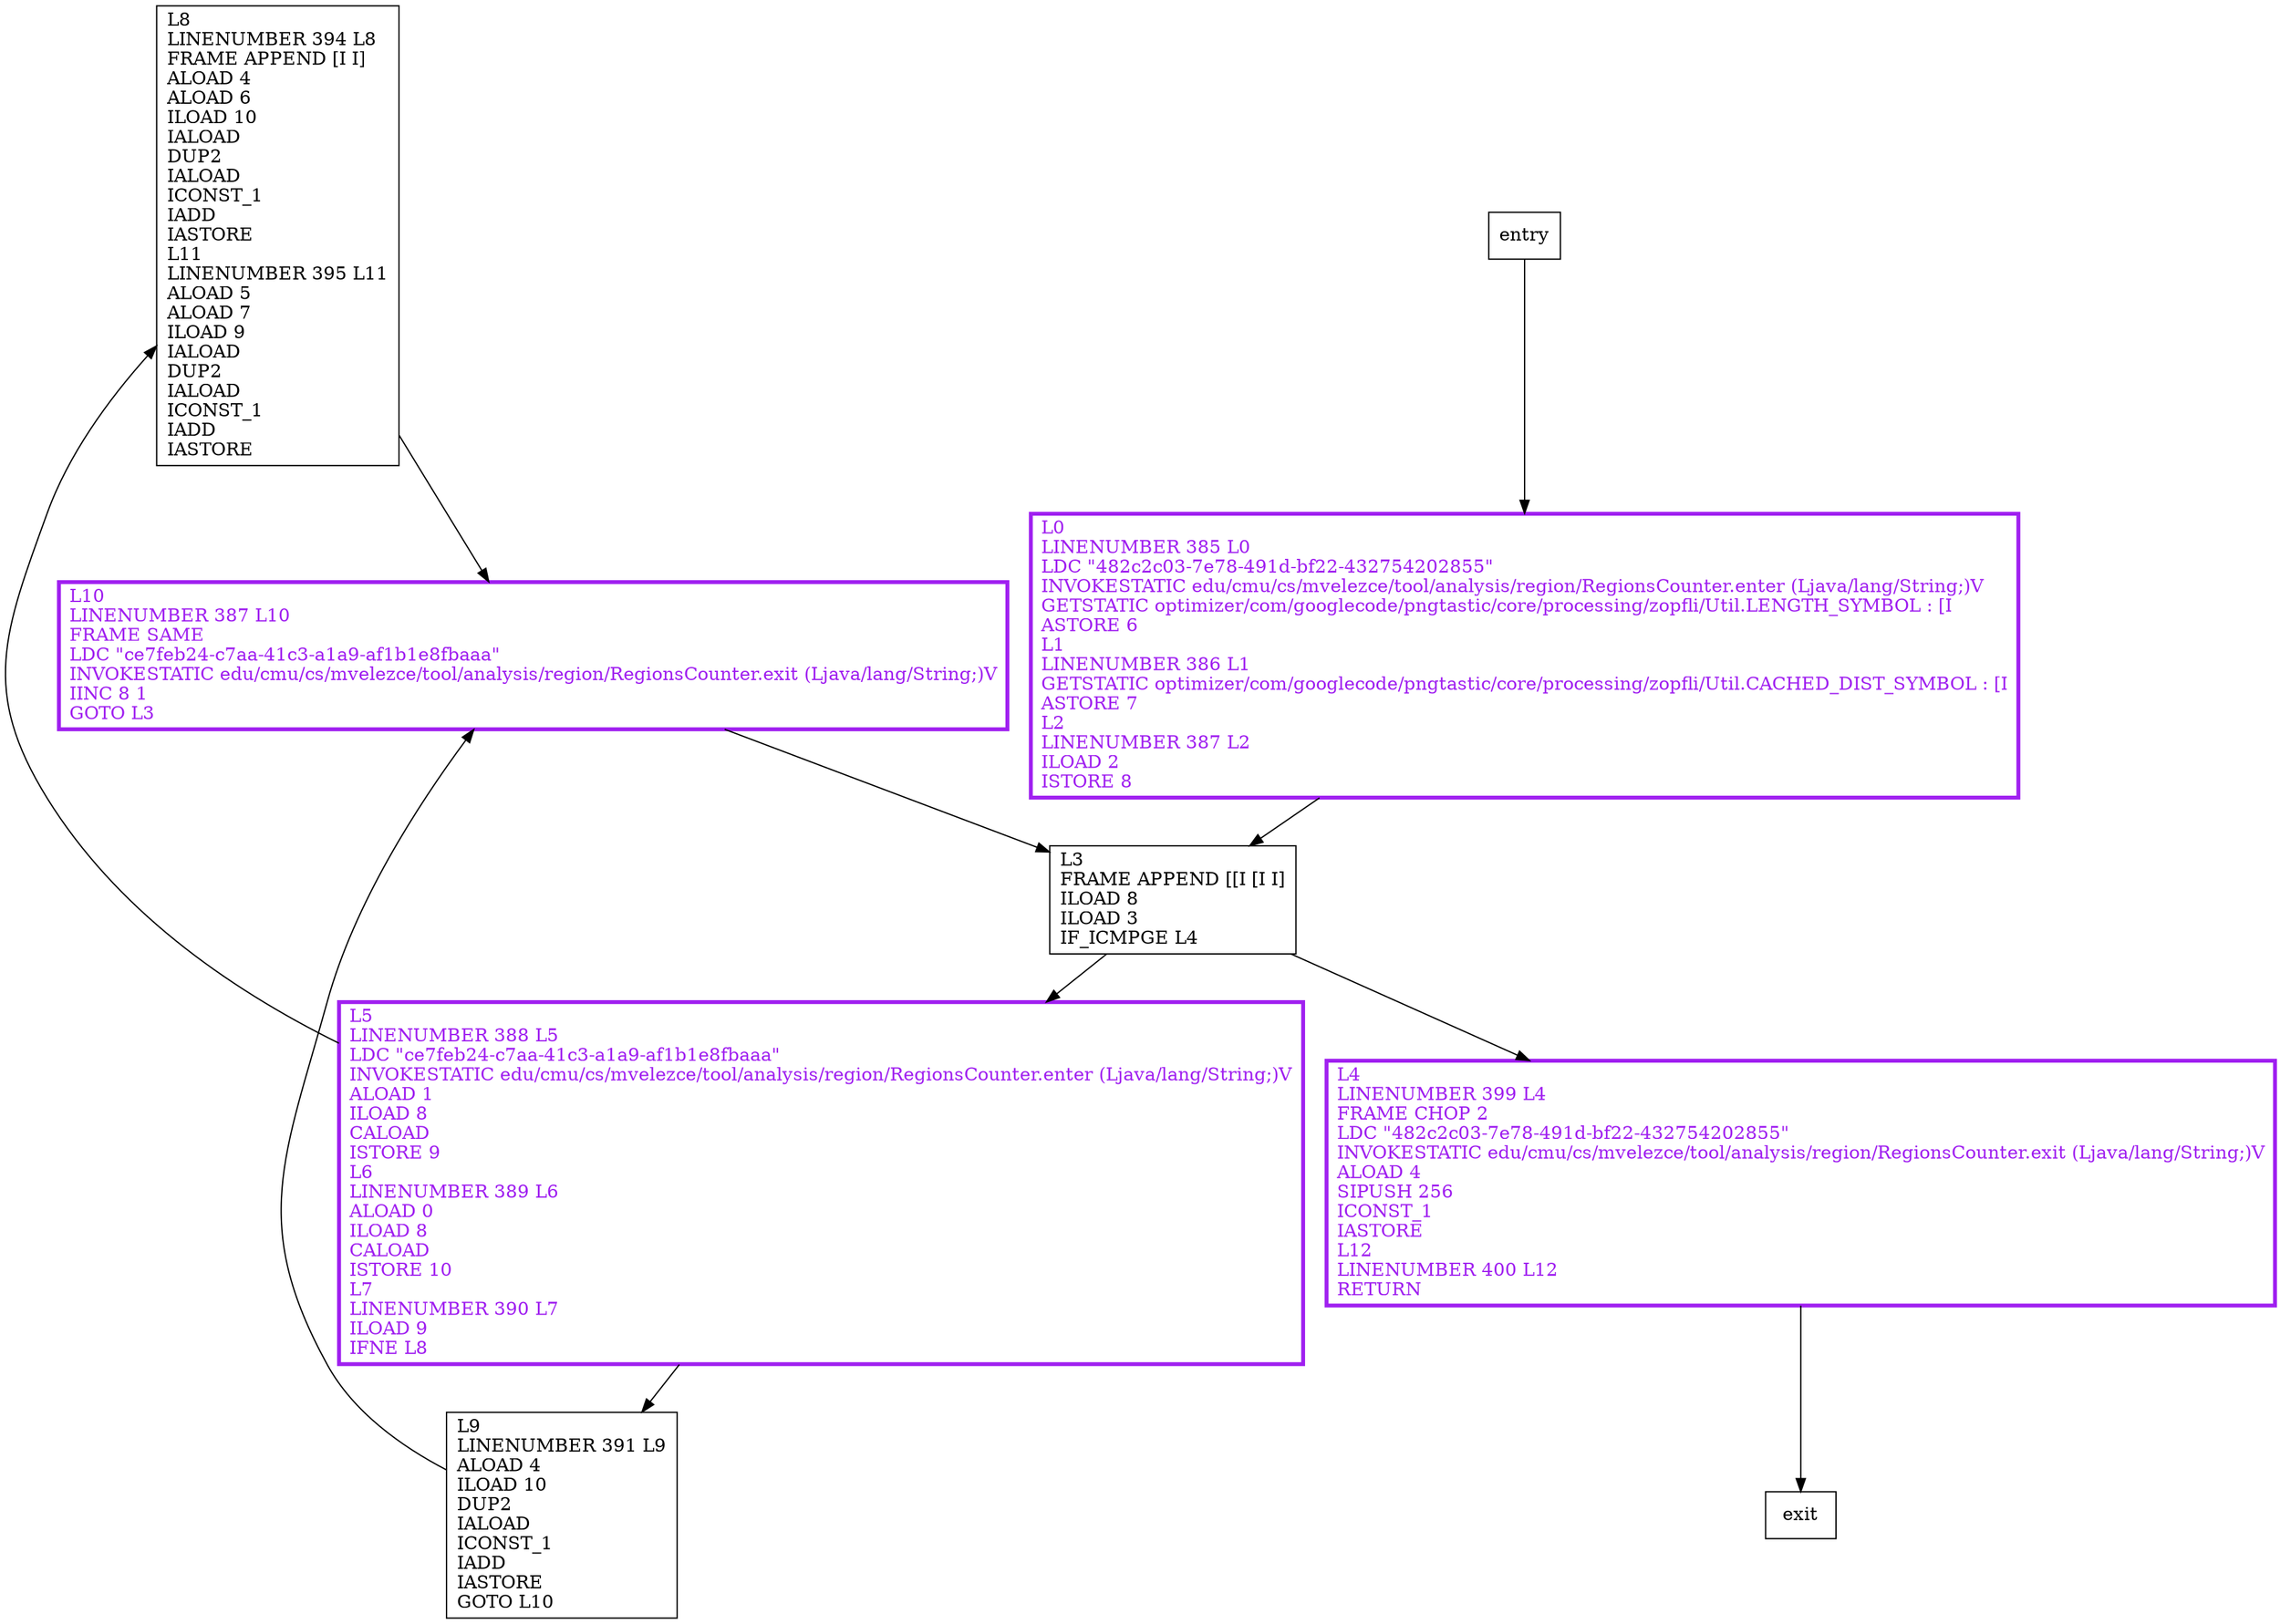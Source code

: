 digraph lzCounts {
node [shape=record];
1352176950 [label="L8\lLINENUMBER 394 L8\lFRAME APPEND [I I]\lALOAD 4\lALOAD 6\lILOAD 10\lIALOAD\lDUP2\lIALOAD\lICONST_1\lIADD\lIASTORE\lL11\lLINENUMBER 395 L11\lALOAD 5\lALOAD 7\lILOAD 9\lIALOAD\lDUP2\lIALOAD\lICONST_1\lIADD\lIASTORE\l"];
1345795128 [label="L9\lLINENUMBER 391 L9\lALOAD 4\lILOAD 10\lDUP2\lIALOAD\lICONST_1\lIADD\lIASTORE\lGOTO L10\l"];
623043964 [label="L5\lLINENUMBER 388 L5\lLDC \"ce7feb24-c7aa-41c3-a1a9-af1b1e8fbaaa\"\lINVOKESTATIC edu/cmu/cs/mvelezce/tool/analysis/region/RegionsCounter.enter (Ljava/lang/String;)V\lALOAD 1\lILOAD 8\lCALOAD\lISTORE 9\lL6\lLINENUMBER 389 L6\lALOAD 0\lILOAD 8\lCALOAD\lISTORE 10\lL7\lLINENUMBER 390 L7\lILOAD 9\lIFNE L8\l"];
564335822 [label="L4\lLINENUMBER 399 L4\lFRAME CHOP 2\lLDC \"482c2c03-7e78-491d-bf22-432754202855\"\lINVOKESTATIC edu/cmu/cs/mvelezce/tool/analysis/region/RegionsCounter.exit (Ljava/lang/String;)V\lALOAD 4\lSIPUSH 256\lICONST_1\lIASTORE\lL12\lLINENUMBER 400 L12\lRETURN\l"];
1770737556 [label="L10\lLINENUMBER 387 L10\lFRAME SAME\lLDC \"ce7feb24-c7aa-41c3-a1a9-af1b1e8fbaaa\"\lINVOKESTATIC edu/cmu/cs/mvelezce/tool/analysis/region/RegionsCounter.exit (Ljava/lang/String;)V\lIINC 8 1\lGOTO L3\l"];
1529892572 [label="L3\lFRAME APPEND [[I [I I]\lILOAD 8\lILOAD 3\lIF_ICMPGE L4\l"];
1514884249 [label="L0\lLINENUMBER 385 L0\lLDC \"482c2c03-7e78-491d-bf22-432754202855\"\lINVOKESTATIC edu/cmu/cs/mvelezce/tool/analysis/region/RegionsCounter.enter (Ljava/lang/String;)V\lGETSTATIC optimizer/com/googlecode/pngtastic/core/processing/zopfli/Util.LENGTH_SYMBOL : [I\lASTORE 6\lL1\lLINENUMBER 386 L1\lGETSTATIC optimizer/com/googlecode/pngtastic/core/processing/zopfli/Util.CACHED_DIST_SYMBOL : [I\lASTORE 7\lL2\lLINENUMBER 387 L2\lILOAD 2\lISTORE 8\l"];
entry;
exit;
entry -> 1514884249;
1352176950 -> 1770737556;
1345795128 -> 1770737556;
623043964 -> 1352176950;
623043964 -> 1345795128;
564335822 -> exit;
1770737556 -> 1529892572;
1529892572 -> 623043964;
1529892572 -> 564335822;
1514884249 -> 1529892572;
623043964[fontcolor="purple", penwidth=3, color="purple"];
564335822[fontcolor="purple", penwidth=3, color="purple"];
1770737556[fontcolor="purple", penwidth=3, color="purple"];
1514884249[fontcolor="purple", penwidth=3, color="purple"];
}
